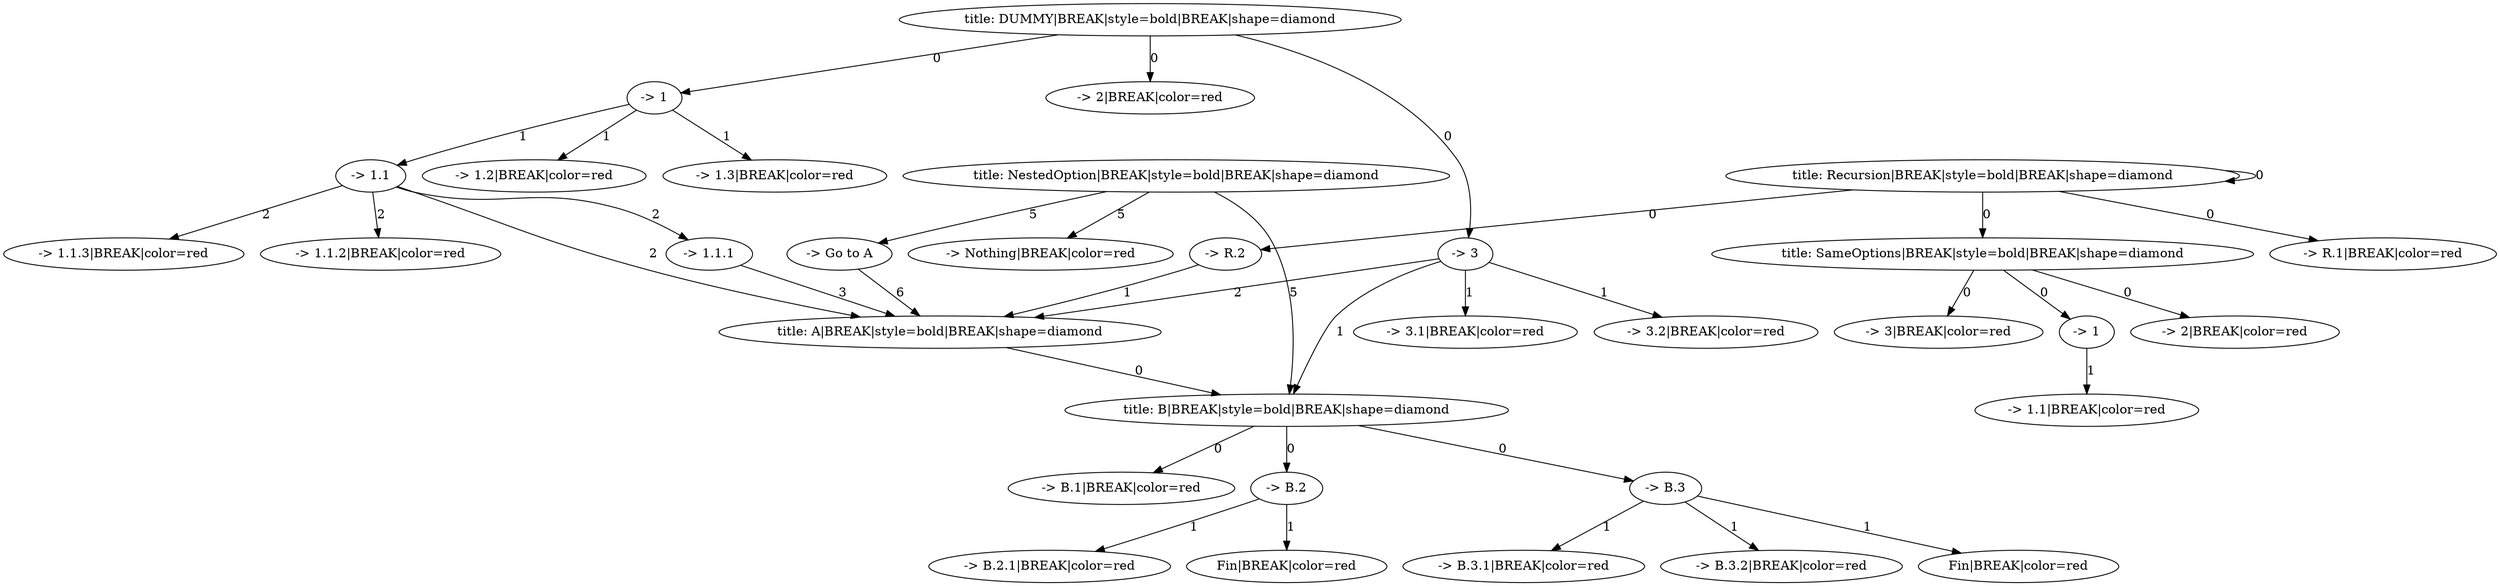 digraph {
    0 [ label = "title: DUMMY|BREAK|style=bold|BREAK|shape=diamond" ]
    1 [ label = "title: A|BREAK|style=bold|BREAK|shape=diamond" ]
    2 [ label = "title: B|BREAK|style=bold|BREAK|shape=diamond" ]
    3 [ label = "title: Recursion|BREAK|style=bold|BREAK|shape=diamond" ]
    4 [ label = "title: SameOptions|BREAK|style=bold|BREAK|shape=diamond" ]
    5 [ label = "title: NestedOption|BREAK|style=bold|BREAK|shape=diamond" ]
    6 [ label = "-> 1" ]
    7 [ label = "-> 1.1" ]
    8 [ label = "-> 1.1.1" ]
    9 [ label = "-> 1.1.2|BREAK|color=red" ]
    10 [ label = "-> 1.1.3|BREAK|color=red" ]
    11 [ label = "-> 1.2|BREAK|color=red" ]
    12 [ label = "-> 1.3|BREAK|color=red" ]
    13 [ label = "-> 2|BREAK|color=red" ]
    14 [ label = "-> 3" ]
    15 [ label = "-> 3.1|BREAK|color=red" ]
    16 [ label = "-> 3.2|BREAK|color=red" ]
    17 [ label = "-> B.1|BREAK|color=red" ]
    18 [ label = "-> B.2" ]
    19 [ label = "Fin|BREAK|color=red" ]
    20 [ label = "-> B.2.1|BREAK|color=red" ]
    21 [ label = "-> B.3" ]
    22 [ label = "-> B.3.1|BREAK|color=red" ]
    23 [ label = "-> B.3.2|BREAK|color=red" ]
    24 [ label = "Fin|BREAK|color=red" ]
    25 [ label = "-> R.1|BREAK|color=red" ]
    26 [ label = "-> R.2" ]
    27 [ label = "-> 1" ]
    28 [ label = "-> 1.1|BREAK|color=red" ]
    29 [ label = "-> 2|BREAK|color=red" ]
    30 [ label = "-> 3|BREAK|color=red" ]
    31 [ label = "-> Go to A" ]
    32 [ label = "-> Nothing|BREAK|color=red" ]
    0 -> 6 [ label = "0" ]
    6 -> 7 [ label = "1" ]
    7 -> 8 [ label = "2" ]
    8 -> 1 [ label = "3" ]
    7 -> 1 [ label = "2" ]
    7 -> 9 [ label = "2" ]
    7 -> 10 [ label = "2" ]
    6 -> 11 [ label = "1" ]
    6 -> 12 [ label = "1" ]
    0 -> 13 [ label = "0" ]
    0 -> 14 [ label = "0" ]
    14 -> 15 [ label = "1" ]
    14 -> 16 [ label = "1" ]
    14 -> 1 [ label = "2" ]
    14 -> 2 [ label = "1" ]
    1 -> 2 [ label = "0" ]
    2 -> 17 [ label = "0" ]
    2 -> 18 [ label = "0" ]
    18 -> 19 [ label = "1" ]
    18 -> 20 [ label = "1" ]
    2 -> 21 [ label = "0" ]
    21 -> 22 [ label = "1" ]
    21 -> 23 [ label = "1" ]
    21 -> 24 [ label = "1" ]
    3 -> 25 [ label = "0" ]
    3 -> 4 [ label = "0" ]
    3 -> 26 [ label = "0" ]
    26 -> 1 [ label = "1" ]
    3 -> 3 [ label = "0" ]
    4 -> 27 [ label = "0" ]
    27 -> 28 [ label = "1" ]
    4 -> 29 [ label = "0" ]
    4 -> 30 [ label = "0" ]
    5 -> 31 [ label = "5" ]
    31 -> 1 [ label = "6" ]
    5 -> 32 [ label = "5" ]
    5 -> 2 [ label = "5" ]
}
